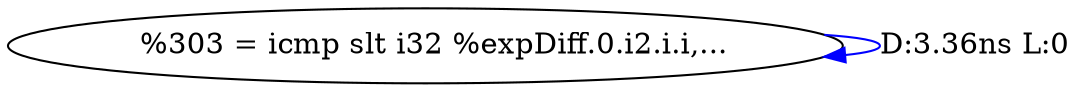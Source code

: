 digraph {
Node0x3d009d0[label="  %303 = icmp slt i32 %expDiff.0.i2.i.i,..."];
Node0x3d009d0 -> Node0x3d009d0[label="D:3.36ns L:0",color=blue];
}

